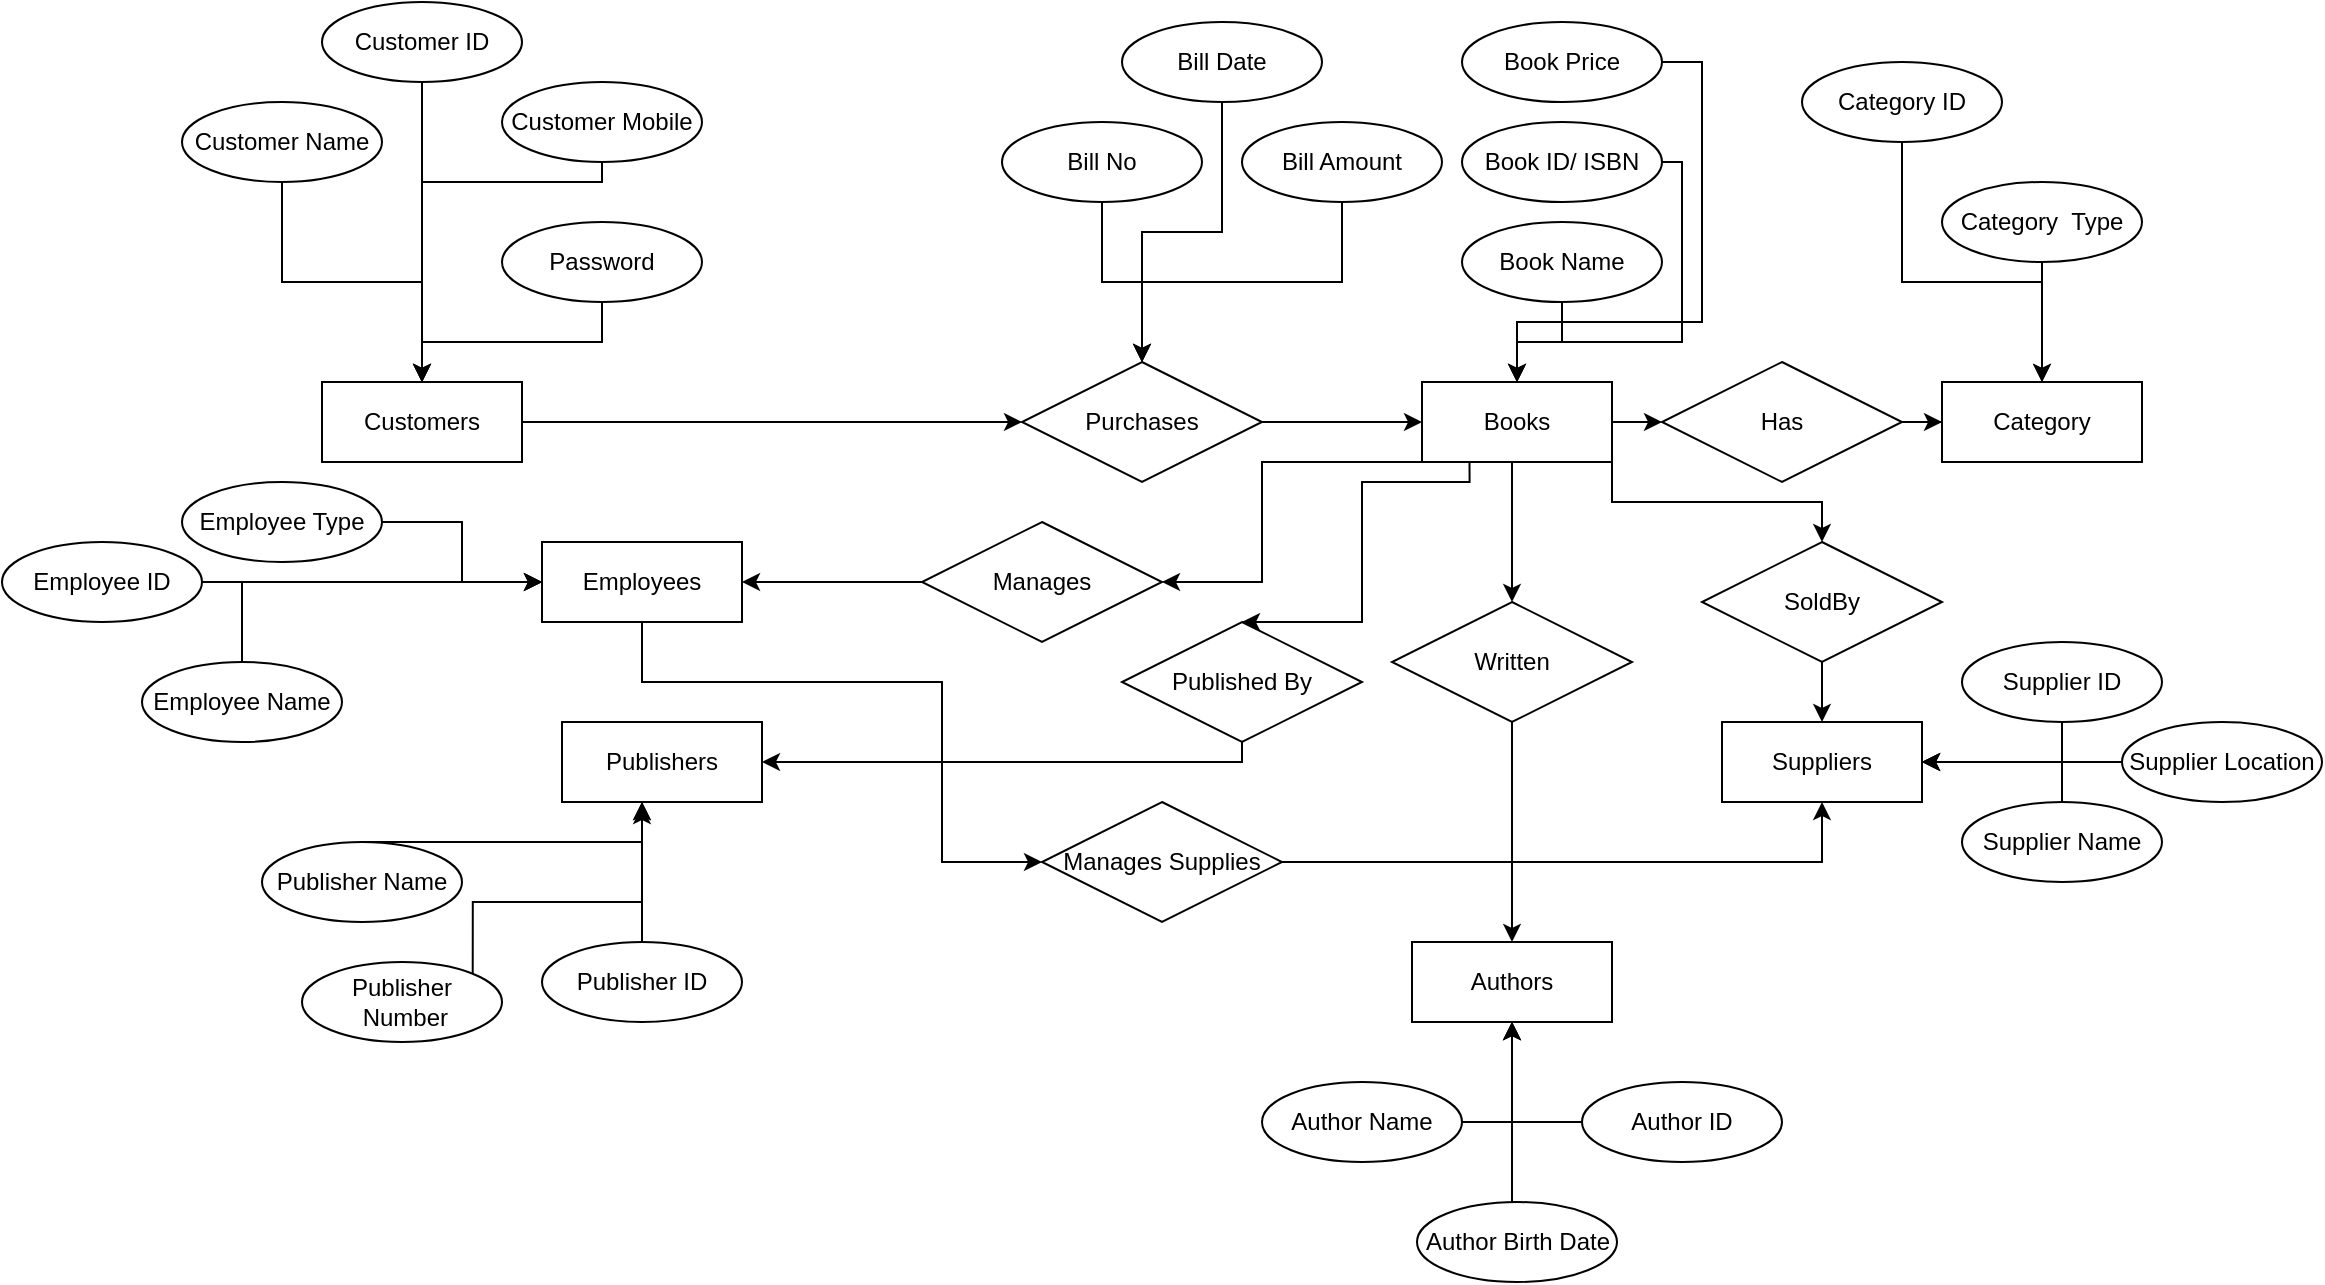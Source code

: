 <mxfile version="13.5.1" type="github">
  <diagram id="R2lEEEUBdFMjLlhIrx00" name="Page-1">
    <mxGraphModel dx="1796" dy="594" grid="1" gridSize="10" guides="1" tooltips="1" connect="1" arrows="1" fold="1" page="1" pageScale="1" pageWidth="850" pageHeight="1100" math="0" shadow="0" extFonts="Permanent Marker^https://fonts.googleapis.com/css?family=Permanent+Marker">
      <root>
        <mxCell id="0" />
        <mxCell id="1" parent="0" />
        <mxCell id="deaUnhrbm18fLQYKPsMd-12" style="edgeStyle=orthogonalEdgeStyle;rounded=0;orthogonalLoop=1;jettySize=auto;html=1;entryX=0;entryY=0.5;entryDx=0;entryDy=0;" edge="1" parent="1" source="deaUnhrbm18fLQYKPsMd-1" target="deaUnhrbm18fLQYKPsMd-8">
          <mxGeometry relative="1" as="geometry" />
        </mxCell>
        <mxCell id="deaUnhrbm18fLQYKPsMd-1" value="Customers" style="whiteSpace=wrap;html=1;align=center;" vertex="1" parent="1">
          <mxGeometry x="-70" y="190" width="100" height="40" as="geometry" />
        </mxCell>
        <mxCell id="deaUnhrbm18fLQYKPsMd-46" value="" style="edgeStyle=orthogonalEdgeStyle;rounded=0;orthogonalLoop=1;jettySize=auto;html=1;" edge="1" parent="1" source="deaUnhrbm18fLQYKPsMd-2" target="deaUnhrbm18fLQYKPsMd-45">
          <mxGeometry relative="1" as="geometry">
            <Array as="points">
              <mxPoint x="90" y="340" />
              <mxPoint x="240" y="340" />
            </Array>
          </mxGeometry>
        </mxCell>
        <mxCell id="deaUnhrbm18fLQYKPsMd-2" value="Employees" style="whiteSpace=wrap;html=1;align=center;" vertex="1" parent="1">
          <mxGeometry x="40" y="270" width="100" height="40" as="geometry" />
        </mxCell>
        <mxCell id="deaUnhrbm18fLQYKPsMd-15" style="edgeStyle=orthogonalEdgeStyle;rounded=0;orthogonalLoop=1;jettySize=auto;html=1;exitX=0.5;exitY=1;exitDx=0;exitDy=0;" edge="1" parent="1" source="deaUnhrbm18fLQYKPsMd-3" target="deaUnhrbm18fLQYKPsMd-14">
          <mxGeometry relative="1" as="geometry">
            <Array as="points">
              <mxPoint x="525" y="220" />
            </Array>
          </mxGeometry>
        </mxCell>
        <mxCell id="deaUnhrbm18fLQYKPsMd-26" style="edgeStyle=orthogonalEdgeStyle;rounded=0;orthogonalLoop=1;jettySize=auto;html=1;exitX=0;exitY=1;exitDx=0;exitDy=0;entryX=1;entryY=0.5;entryDx=0;entryDy=0;" edge="1" parent="1" source="deaUnhrbm18fLQYKPsMd-3" target="deaUnhrbm18fLQYKPsMd-25">
          <mxGeometry relative="1" as="geometry">
            <Array as="points">
              <mxPoint x="400" y="230" />
              <mxPoint x="400" y="290" />
            </Array>
          </mxGeometry>
        </mxCell>
        <mxCell id="deaUnhrbm18fLQYKPsMd-29" style="edgeStyle=orthogonalEdgeStyle;rounded=0;orthogonalLoop=1;jettySize=auto;html=1;exitX=1;exitY=1;exitDx=0;exitDy=0;entryX=0.5;entryY=0;entryDx=0;entryDy=0;" edge="1" parent="1" source="deaUnhrbm18fLQYKPsMd-3" target="deaUnhrbm18fLQYKPsMd-28">
          <mxGeometry relative="1" as="geometry" />
        </mxCell>
        <mxCell id="deaUnhrbm18fLQYKPsMd-37" style="edgeStyle=orthogonalEdgeStyle;rounded=0;orthogonalLoop=1;jettySize=auto;html=1;exitX=1;exitY=0.5;exitDx=0;exitDy=0;entryX=0;entryY=0.5;entryDx=0;entryDy=0;" edge="1" parent="1" source="deaUnhrbm18fLQYKPsMd-3" target="deaUnhrbm18fLQYKPsMd-32">
          <mxGeometry relative="1" as="geometry" />
        </mxCell>
        <mxCell id="deaUnhrbm18fLQYKPsMd-49" style="edgeStyle=orthogonalEdgeStyle;rounded=0;orthogonalLoop=1;jettySize=auto;html=1;exitX=0.25;exitY=1;exitDx=0;exitDy=0;entryX=0.5;entryY=0;entryDx=0;entryDy=0;" edge="1" parent="1" source="deaUnhrbm18fLQYKPsMd-3" target="deaUnhrbm18fLQYKPsMd-48">
          <mxGeometry relative="1" as="geometry">
            <Array as="points">
              <mxPoint x="504" y="240" />
              <mxPoint x="450" y="240" />
              <mxPoint x="450" y="310" />
            </Array>
          </mxGeometry>
        </mxCell>
        <mxCell id="deaUnhrbm18fLQYKPsMd-3" value="Books" style="whiteSpace=wrap;html=1;align=center;" vertex="1" parent="1">
          <mxGeometry x="480" y="190" width="95" height="40" as="geometry" />
        </mxCell>
        <mxCell id="deaUnhrbm18fLQYKPsMd-4" value="Category" style="whiteSpace=wrap;html=1;align=center;" vertex="1" parent="1">
          <mxGeometry x="740" y="190" width="100" height="40" as="geometry" />
        </mxCell>
        <mxCell id="deaUnhrbm18fLQYKPsMd-6" value="Authors" style="whiteSpace=wrap;html=1;align=center;" vertex="1" parent="1">
          <mxGeometry x="475" y="470" width="100" height="40" as="geometry" />
        </mxCell>
        <mxCell id="deaUnhrbm18fLQYKPsMd-10" style="edgeStyle=orthogonalEdgeStyle;rounded=0;orthogonalLoop=1;jettySize=auto;html=1;entryX=0.5;entryY=0;entryDx=0;entryDy=0;" edge="1" parent="1" source="deaUnhrbm18fLQYKPsMd-7" target="deaUnhrbm18fLQYKPsMd-8">
          <mxGeometry relative="1" as="geometry" />
        </mxCell>
        <mxCell id="deaUnhrbm18fLQYKPsMd-7" value="Bill No" style="ellipse;whiteSpace=wrap;html=1;align=center;" vertex="1" parent="1">
          <mxGeometry x="270" y="60" width="100" height="40" as="geometry" />
        </mxCell>
        <mxCell id="deaUnhrbm18fLQYKPsMd-13" style="edgeStyle=orthogonalEdgeStyle;rounded=0;orthogonalLoop=1;jettySize=auto;html=1;entryX=0;entryY=0.5;entryDx=0;entryDy=0;" edge="1" parent="1" source="deaUnhrbm18fLQYKPsMd-8" target="deaUnhrbm18fLQYKPsMd-3">
          <mxGeometry relative="1" as="geometry" />
        </mxCell>
        <mxCell id="deaUnhrbm18fLQYKPsMd-8" value="Purchases" style="shape=rhombus;perimeter=rhombusPerimeter;whiteSpace=wrap;html=1;align=center;" vertex="1" parent="1">
          <mxGeometry x="280" y="180" width="120" height="60" as="geometry" />
        </mxCell>
        <mxCell id="deaUnhrbm18fLQYKPsMd-11" style="edgeStyle=orthogonalEdgeStyle;rounded=0;orthogonalLoop=1;jettySize=auto;html=1;exitX=0.5;exitY=1;exitDx=0;exitDy=0;entryX=0.5;entryY=0;entryDx=0;entryDy=0;" edge="1" parent="1" source="deaUnhrbm18fLQYKPsMd-9" target="deaUnhrbm18fLQYKPsMd-8">
          <mxGeometry relative="1" as="geometry">
            <mxPoint x="370" y="160" as="targetPoint" />
          </mxGeometry>
        </mxCell>
        <mxCell id="deaUnhrbm18fLQYKPsMd-9" value="Bill Amount" style="ellipse;whiteSpace=wrap;html=1;align=center;" vertex="1" parent="1">
          <mxGeometry x="390" y="60" width="100" height="40" as="geometry" />
        </mxCell>
        <mxCell id="deaUnhrbm18fLQYKPsMd-16" style="edgeStyle=orthogonalEdgeStyle;rounded=0;orthogonalLoop=1;jettySize=auto;html=1;exitX=0.5;exitY=1;exitDx=0;exitDy=0;entryX=0.5;entryY=0;entryDx=0;entryDy=0;" edge="1" parent="1" source="deaUnhrbm18fLQYKPsMd-14" target="deaUnhrbm18fLQYKPsMd-6">
          <mxGeometry relative="1" as="geometry" />
        </mxCell>
        <mxCell id="deaUnhrbm18fLQYKPsMd-14" value="Written" style="shape=rhombus;perimeter=rhombusPerimeter;whiteSpace=wrap;html=1;align=center;" vertex="1" parent="1">
          <mxGeometry x="465" y="300" width="120" height="60" as="geometry" />
        </mxCell>
        <mxCell id="deaUnhrbm18fLQYKPsMd-21" value="" style="edgeStyle=orthogonalEdgeStyle;rounded=0;orthogonalLoop=1;jettySize=auto;html=1;" edge="1" parent="1" source="deaUnhrbm18fLQYKPsMd-17" target="deaUnhrbm18fLQYKPsMd-1">
          <mxGeometry relative="1" as="geometry" />
        </mxCell>
        <mxCell id="deaUnhrbm18fLQYKPsMd-17" value="Password" style="ellipse;whiteSpace=wrap;html=1;align=center;" vertex="1" parent="1">
          <mxGeometry x="20" y="110" width="100" height="40" as="geometry" />
        </mxCell>
        <mxCell id="deaUnhrbm18fLQYKPsMd-22" style="edgeStyle=orthogonalEdgeStyle;rounded=0;orthogonalLoop=1;jettySize=auto;html=1;exitX=0.5;exitY=1;exitDx=0;exitDy=0;entryX=0.5;entryY=0;entryDx=0;entryDy=0;" edge="1" parent="1" source="deaUnhrbm18fLQYKPsMd-18" target="deaUnhrbm18fLQYKPsMd-1">
          <mxGeometry relative="1" as="geometry">
            <mxPoint x="130" y="190" as="targetPoint" />
            <Array as="points">
              <mxPoint x="70" y="90" />
              <mxPoint x="-20" y="90" />
            </Array>
          </mxGeometry>
        </mxCell>
        <mxCell id="deaUnhrbm18fLQYKPsMd-18" value="Customer Mobile" style="ellipse;whiteSpace=wrap;html=1;align=center;" vertex="1" parent="1">
          <mxGeometry x="20" y="40" width="100" height="40" as="geometry" />
        </mxCell>
        <mxCell id="deaUnhrbm18fLQYKPsMd-20" value="" style="edgeStyle=orthogonalEdgeStyle;rounded=0;orthogonalLoop=1;jettySize=auto;html=1;" edge="1" parent="1" source="deaUnhrbm18fLQYKPsMd-19" target="deaUnhrbm18fLQYKPsMd-1">
          <mxGeometry relative="1" as="geometry" />
        </mxCell>
        <mxCell id="deaUnhrbm18fLQYKPsMd-19" value="Customer ID" style="ellipse;whiteSpace=wrap;html=1;align=center;" vertex="1" parent="1">
          <mxGeometry x="-70" width="100" height="40" as="geometry" />
        </mxCell>
        <mxCell id="deaUnhrbm18fLQYKPsMd-24" value="" style="edgeStyle=orthogonalEdgeStyle;rounded=0;orthogonalLoop=1;jettySize=auto;html=1;" edge="1" parent="1" source="deaUnhrbm18fLQYKPsMd-23" target="deaUnhrbm18fLQYKPsMd-1">
          <mxGeometry relative="1" as="geometry" />
        </mxCell>
        <mxCell id="deaUnhrbm18fLQYKPsMd-23" value="Customer Name" style="ellipse;whiteSpace=wrap;html=1;align=center;" vertex="1" parent="1">
          <mxGeometry x="-140" y="50" width="100" height="40" as="geometry" />
        </mxCell>
        <mxCell id="deaUnhrbm18fLQYKPsMd-27" style="edgeStyle=orthogonalEdgeStyle;rounded=0;orthogonalLoop=1;jettySize=auto;html=1;entryX=1;entryY=0.5;entryDx=0;entryDy=0;" edge="1" parent="1" source="deaUnhrbm18fLQYKPsMd-25" target="deaUnhrbm18fLQYKPsMd-2">
          <mxGeometry relative="1" as="geometry">
            <Array as="points">
              <mxPoint x="210" y="290" />
              <mxPoint x="210" y="290" />
            </Array>
          </mxGeometry>
        </mxCell>
        <mxCell id="deaUnhrbm18fLQYKPsMd-25" value="Manages" style="shape=rhombus;perimeter=rhombusPerimeter;whiteSpace=wrap;html=1;align=center;" vertex="1" parent="1">
          <mxGeometry x="230" y="260" width="120" height="60" as="geometry" />
        </mxCell>
        <mxCell id="deaUnhrbm18fLQYKPsMd-31" style="edgeStyle=orthogonalEdgeStyle;rounded=0;orthogonalLoop=1;jettySize=auto;html=1;exitX=0.5;exitY=1;exitDx=0;exitDy=0;entryX=0.5;entryY=0;entryDx=0;entryDy=0;" edge="1" parent="1" source="deaUnhrbm18fLQYKPsMd-28" target="deaUnhrbm18fLQYKPsMd-30">
          <mxGeometry relative="1" as="geometry" />
        </mxCell>
        <mxCell id="deaUnhrbm18fLQYKPsMd-28" value="SoldBy&lt;br&gt;" style="shape=rhombus;perimeter=rhombusPerimeter;whiteSpace=wrap;html=1;align=center;" vertex="1" parent="1">
          <mxGeometry x="620" y="270" width="120" height="60" as="geometry" />
        </mxCell>
        <mxCell id="deaUnhrbm18fLQYKPsMd-30" value="Suppliers" style="whiteSpace=wrap;html=1;align=center;" vertex="1" parent="1">
          <mxGeometry x="630" y="360" width="100" height="40" as="geometry" />
        </mxCell>
        <mxCell id="deaUnhrbm18fLQYKPsMd-58" value="" style="edgeStyle=orthogonalEdgeStyle;rounded=0;orthogonalLoop=1;jettySize=auto;html=1;" edge="1" parent="1" source="deaUnhrbm18fLQYKPsMd-32" target="deaUnhrbm18fLQYKPsMd-4">
          <mxGeometry relative="1" as="geometry" />
        </mxCell>
        <mxCell id="deaUnhrbm18fLQYKPsMd-32" value="Has" style="shape=rhombus;perimeter=rhombusPerimeter;whiteSpace=wrap;html=1;align=center;rotation=0;" vertex="1" parent="1">
          <mxGeometry x="600" y="180" width="120" height="60" as="geometry" />
        </mxCell>
        <mxCell id="deaUnhrbm18fLQYKPsMd-36" style="edgeStyle=orthogonalEdgeStyle;rounded=0;orthogonalLoop=1;jettySize=auto;html=1;exitX=0.5;exitY=1;exitDx=0;exitDy=0;entryX=0.5;entryY=0;entryDx=0;entryDy=0;" edge="1" parent="1" source="deaUnhrbm18fLQYKPsMd-35" target="deaUnhrbm18fLQYKPsMd-8">
          <mxGeometry relative="1" as="geometry">
            <mxPoint x="300" y="170" as="targetPoint" />
          </mxGeometry>
        </mxCell>
        <mxCell id="deaUnhrbm18fLQYKPsMd-35" value="Bill Date" style="ellipse;whiteSpace=wrap;html=1;align=center;" vertex="1" parent="1">
          <mxGeometry x="330" y="10" width="100" height="40" as="geometry" />
        </mxCell>
        <mxCell id="deaUnhrbm18fLQYKPsMd-40" value="" style="edgeStyle=orthogonalEdgeStyle;rounded=0;orthogonalLoop=1;jettySize=auto;html=1;" edge="1" parent="1" source="deaUnhrbm18fLQYKPsMd-39" target="deaUnhrbm18fLQYKPsMd-4">
          <mxGeometry relative="1" as="geometry" />
        </mxCell>
        <mxCell id="deaUnhrbm18fLQYKPsMd-39" value="Category &amp;nbsp;Type" style="ellipse;whiteSpace=wrap;html=1;align=center;" vertex="1" parent="1">
          <mxGeometry x="740" y="90" width="100" height="40" as="geometry" />
        </mxCell>
        <mxCell id="deaUnhrbm18fLQYKPsMd-42" value="" style="edgeStyle=orthogonalEdgeStyle;rounded=0;orthogonalLoop=1;jettySize=auto;html=1;" edge="1" parent="1" source="deaUnhrbm18fLQYKPsMd-41" target="deaUnhrbm18fLQYKPsMd-4">
          <mxGeometry relative="1" as="geometry">
            <Array as="points">
              <mxPoint x="720" y="140" />
              <mxPoint x="790" y="140" />
            </Array>
          </mxGeometry>
        </mxCell>
        <mxCell id="deaUnhrbm18fLQYKPsMd-41" value="Category ID" style="ellipse;whiteSpace=wrap;html=1;align=center;" vertex="1" parent="1">
          <mxGeometry x="670" y="30" width="100" height="40" as="geometry" />
        </mxCell>
        <mxCell id="deaUnhrbm18fLQYKPsMd-43" value="Publishers" style="whiteSpace=wrap;html=1;align=center;" vertex="1" parent="1">
          <mxGeometry x="50" y="360" width="100" height="40" as="geometry" />
        </mxCell>
        <mxCell id="deaUnhrbm18fLQYKPsMd-51" style="edgeStyle=orthogonalEdgeStyle;rounded=0;orthogonalLoop=1;jettySize=auto;html=1;exitX=1;exitY=0.5;exitDx=0;exitDy=0;entryX=0.5;entryY=1;entryDx=0;entryDy=0;" edge="1" parent="1" source="deaUnhrbm18fLQYKPsMd-45" target="deaUnhrbm18fLQYKPsMd-30">
          <mxGeometry relative="1" as="geometry" />
        </mxCell>
        <mxCell id="deaUnhrbm18fLQYKPsMd-45" value="Manages Supplies" style="shape=rhombus;perimeter=rhombusPerimeter;whiteSpace=wrap;html=1;align=center;" vertex="1" parent="1">
          <mxGeometry x="290" y="400" width="120" height="60" as="geometry" />
        </mxCell>
        <mxCell id="deaUnhrbm18fLQYKPsMd-59" style="edgeStyle=orthogonalEdgeStyle;rounded=0;orthogonalLoop=1;jettySize=auto;html=1;exitX=0.5;exitY=1;exitDx=0;exitDy=0;entryX=1;entryY=0.5;entryDx=0;entryDy=0;" edge="1" parent="1" source="deaUnhrbm18fLQYKPsMd-48" target="deaUnhrbm18fLQYKPsMd-43">
          <mxGeometry relative="1" as="geometry">
            <Array as="points">
              <mxPoint x="390" y="380" />
            </Array>
          </mxGeometry>
        </mxCell>
        <mxCell id="deaUnhrbm18fLQYKPsMd-48" value="Published By" style="shape=rhombus;perimeter=rhombusPerimeter;whiteSpace=wrap;html=1;align=center;" vertex="1" parent="1">
          <mxGeometry x="330" y="310" width="120" height="60" as="geometry" />
        </mxCell>
        <mxCell id="deaUnhrbm18fLQYKPsMd-55" style="edgeStyle=orthogonalEdgeStyle;rounded=0;orthogonalLoop=1;jettySize=auto;html=1;exitX=1;exitY=0.5;exitDx=0;exitDy=0;entryX=0.5;entryY=0;entryDx=0;entryDy=0;" edge="1" parent="1" source="deaUnhrbm18fLQYKPsMd-52" target="deaUnhrbm18fLQYKPsMd-3">
          <mxGeometry relative="1" as="geometry">
            <Array as="points">
              <mxPoint x="620" y="30" />
              <mxPoint x="620" y="160" />
              <mxPoint x="528" y="160" />
            </Array>
          </mxGeometry>
        </mxCell>
        <mxCell id="deaUnhrbm18fLQYKPsMd-52" value="Book Price" style="ellipse;whiteSpace=wrap;html=1;align=center;" vertex="1" parent="1">
          <mxGeometry x="500" y="10" width="100" height="40" as="geometry" />
        </mxCell>
        <mxCell id="deaUnhrbm18fLQYKPsMd-56" style="edgeStyle=orthogonalEdgeStyle;rounded=0;orthogonalLoop=1;jettySize=auto;html=1;exitX=1;exitY=0.5;exitDx=0;exitDy=0;entryX=0.5;entryY=0;entryDx=0;entryDy=0;" edge="1" parent="1" source="deaUnhrbm18fLQYKPsMd-53" target="deaUnhrbm18fLQYKPsMd-3">
          <mxGeometry relative="1" as="geometry">
            <Array as="points">
              <mxPoint x="610" y="80" />
              <mxPoint x="610" y="170" />
              <mxPoint x="528" y="170" />
            </Array>
          </mxGeometry>
        </mxCell>
        <mxCell id="deaUnhrbm18fLQYKPsMd-53" value="Book ID/ ISBN" style="ellipse;whiteSpace=wrap;html=1;align=center;" vertex="1" parent="1">
          <mxGeometry x="500" y="60" width="100" height="40" as="geometry" />
        </mxCell>
        <mxCell id="deaUnhrbm18fLQYKPsMd-57" style="edgeStyle=orthogonalEdgeStyle;rounded=0;orthogonalLoop=1;jettySize=auto;html=1;exitX=0.5;exitY=1;exitDx=0;exitDy=0;entryX=0.5;entryY=0;entryDx=0;entryDy=0;" edge="1" parent="1" source="deaUnhrbm18fLQYKPsMd-54" target="deaUnhrbm18fLQYKPsMd-3">
          <mxGeometry relative="1" as="geometry" />
        </mxCell>
        <mxCell id="deaUnhrbm18fLQYKPsMd-54" value="Book Name" style="ellipse;whiteSpace=wrap;html=1;align=center;" vertex="1" parent="1">
          <mxGeometry x="500" y="110" width="100" height="40" as="geometry" />
        </mxCell>
        <mxCell id="deaUnhrbm18fLQYKPsMd-63" style="edgeStyle=orthogonalEdgeStyle;rounded=0;orthogonalLoop=1;jettySize=auto;html=1;exitX=0.5;exitY=1;exitDx=0;exitDy=0;entryX=1;entryY=0.5;entryDx=0;entryDy=0;" edge="1" parent="1" source="deaUnhrbm18fLQYKPsMd-60" target="deaUnhrbm18fLQYKPsMd-30">
          <mxGeometry relative="1" as="geometry">
            <mxPoint x="750" y="380" as="targetPoint" />
            <Array as="points">
              <mxPoint x="800" y="380" />
            </Array>
          </mxGeometry>
        </mxCell>
        <mxCell id="deaUnhrbm18fLQYKPsMd-60" value="Supplier ID" style="ellipse;whiteSpace=wrap;html=1;align=center;" vertex="1" parent="1">
          <mxGeometry x="750" y="320" width="100" height="40" as="geometry" />
        </mxCell>
        <mxCell id="deaUnhrbm18fLQYKPsMd-66" style="edgeStyle=orthogonalEdgeStyle;rounded=0;orthogonalLoop=1;jettySize=auto;html=1;exitX=0.5;exitY=0;exitDx=0;exitDy=0;entryX=1;entryY=0.5;entryDx=0;entryDy=0;" edge="1" parent="1" source="deaUnhrbm18fLQYKPsMd-61" target="deaUnhrbm18fLQYKPsMd-30">
          <mxGeometry relative="1" as="geometry" />
        </mxCell>
        <mxCell id="deaUnhrbm18fLQYKPsMd-61" value="Supplier Name" style="ellipse;whiteSpace=wrap;html=1;align=center;" vertex="1" parent="1">
          <mxGeometry x="750" y="400" width="100" height="40" as="geometry" />
        </mxCell>
        <mxCell id="deaUnhrbm18fLQYKPsMd-65" style="edgeStyle=orthogonalEdgeStyle;rounded=0;orthogonalLoop=1;jettySize=auto;html=1;exitX=0;exitY=0.5;exitDx=0;exitDy=0;" edge="1" parent="1" source="deaUnhrbm18fLQYKPsMd-62">
          <mxGeometry relative="1" as="geometry">
            <mxPoint x="730" y="380" as="targetPoint" />
          </mxGeometry>
        </mxCell>
        <mxCell id="deaUnhrbm18fLQYKPsMd-62" value="Supplier Location" style="ellipse;whiteSpace=wrap;html=1;align=center;" vertex="1" parent="1">
          <mxGeometry x="830" y="360" width="100" height="40" as="geometry" />
        </mxCell>
        <mxCell id="deaUnhrbm18fLQYKPsMd-77" style="edgeStyle=orthogonalEdgeStyle;rounded=0;orthogonalLoop=1;jettySize=auto;html=1;" edge="1" parent="1" source="deaUnhrbm18fLQYKPsMd-67">
          <mxGeometry relative="1" as="geometry">
            <mxPoint x="40" y="290" as="targetPoint" />
            <Array as="points">
              <mxPoint x="-50" y="290" />
              <mxPoint x="-50" y="290" />
            </Array>
          </mxGeometry>
        </mxCell>
        <mxCell id="deaUnhrbm18fLQYKPsMd-67" value="Employee ID" style="ellipse;whiteSpace=wrap;html=1;align=center;" vertex="1" parent="1">
          <mxGeometry x="-230" y="270" width="100" height="40" as="geometry" />
        </mxCell>
        <mxCell id="deaUnhrbm18fLQYKPsMd-76" style="edgeStyle=orthogonalEdgeStyle;rounded=0;orthogonalLoop=1;jettySize=auto;html=1;entryX=0;entryY=0.5;entryDx=0;entryDy=0;" edge="1" parent="1" source="deaUnhrbm18fLQYKPsMd-68" target="deaUnhrbm18fLQYKPsMd-2">
          <mxGeometry relative="1" as="geometry" />
        </mxCell>
        <mxCell id="deaUnhrbm18fLQYKPsMd-68" value="Employee Type" style="ellipse;whiteSpace=wrap;html=1;align=center;" vertex="1" parent="1">
          <mxGeometry x="-140" y="240" width="100" height="40" as="geometry" />
        </mxCell>
        <mxCell id="deaUnhrbm18fLQYKPsMd-78" style="edgeStyle=orthogonalEdgeStyle;rounded=0;orthogonalLoop=1;jettySize=auto;html=1;" edge="1" parent="1" source="deaUnhrbm18fLQYKPsMd-69">
          <mxGeometry relative="1" as="geometry">
            <mxPoint x="40" y="290" as="targetPoint" />
            <Array as="points">
              <mxPoint x="-110" y="290" />
            </Array>
          </mxGeometry>
        </mxCell>
        <mxCell id="deaUnhrbm18fLQYKPsMd-69" value="Employee Name" style="ellipse;whiteSpace=wrap;html=1;align=center;" vertex="1" parent="1">
          <mxGeometry x="-160" y="330" width="100" height="40" as="geometry" />
        </mxCell>
        <mxCell id="deaUnhrbm18fLQYKPsMd-82" style="edgeStyle=orthogonalEdgeStyle;rounded=0;orthogonalLoop=1;jettySize=auto;html=1;" edge="1" parent="1" source="deaUnhrbm18fLQYKPsMd-79" target="deaUnhrbm18fLQYKPsMd-43">
          <mxGeometry relative="1" as="geometry">
            <Array as="points">
              <mxPoint x="90" y="420" />
            </Array>
          </mxGeometry>
        </mxCell>
        <mxCell id="deaUnhrbm18fLQYKPsMd-79" value="Publisher Name" style="ellipse;whiteSpace=wrap;html=1;align=center;" vertex="1" parent="1">
          <mxGeometry x="-100" y="420" width="100" height="40" as="geometry" />
        </mxCell>
        <mxCell id="deaUnhrbm18fLQYKPsMd-84" style="edgeStyle=orthogonalEdgeStyle;rounded=0;orthogonalLoop=1;jettySize=auto;html=1;exitX=0.5;exitY=0;exitDx=0;exitDy=0;entryX=0.4;entryY=1.05;entryDx=0;entryDy=0;entryPerimeter=0;" edge="1" parent="1" source="deaUnhrbm18fLQYKPsMd-80" target="deaUnhrbm18fLQYKPsMd-43">
          <mxGeometry relative="1" as="geometry" />
        </mxCell>
        <mxCell id="deaUnhrbm18fLQYKPsMd-80" value="Publisher ID" style="ellipse;whiteSpace=wrap;html=1;align=center;" vertex="1" parent="1">
          <mxGeometry x="40" y="470" width="100" height="40" as="geometry" />
        </mxCell>
        <mxCell id="deaUnhrbm18fLQYKPsMd-87" style="edgeStyle=orthogonalEdgeStyle;rounded=0;orthogonalLoop=1;jettySize=auto;html=1;exitX=1;exitY=0;exitDx=0;exitDy=0;" edge="1" parent="1" source="deaUnhrbm18fLQYKPsMd-85" target="deaUnhrbm18fLQYKPsMd-43">
          <mxGeometry relative="1" as="geometry">
            <mxPoint x="90" y="400" as="targetPoint" />
            <Array as="points">
              <mxPoint x="5" y="450" />
              <mxPoint x="90" y="450" />
            </Array>
          </mxGeometry>
        </mxCell>
        <mxCell id="deaUnhrbm18fLQYKPsMd-85" value="Publisher &amp;nbsp;Number" style="ellipse;whiteSpace=wrap;html=1;align=center;" vertex="1" parent="1">
          <mxGeometry x="-80" y="480" width="100" height="40" as="geometry" />
        </mxCell>
        <mxCell id="deaUnhrbm18fLQYKPsMd-91" style="edgeStyle=orthogonalEdgeStyle;rounded=0;orthogonalLoop=1;jettySize=auto;html=1;exitX=1;exitY=0.5;exitDx=0;exitDy=0;entryX=0.5;entryY=1;entryDx=0;entryDy=0;" edge="1" parent="1" source="deaUnhrbm18fLQYKPsMd-88" target="deaUnhrbm18fLQYKPsMd-6">
          <mxGeometry relative="1" as="geometry" />
        </mxCell>
        <mxCell id="deaUnhrbm18fLQYKPsMd-88" value="Author Name" style="ellipse;whiteSpace=wrap;html=1;align=center;" vertex="1" parent="1">
          <mxGeometry x="400" y="540" width="100" height="40" as="geometry" />
        </mxCell>
        <mxCell id="deaUnhrbm18fLQYKPsMd-92" style="edgeStyle=orthogonalEdgeStyle;rounded=0;orthogonalLoop=1;jettySize=auto;html=1;entryX=0.5;entryY=1;entryDx=0;entryDy=0;" edge="1" parent="1" source="deaUnhrbm18fLQYKPsMd-89" target="deaUnhrbm18fLQYKPsMd-6">
          <mxGeometry relative="1" as="geometry">
            <Array as="points">
              <mxPoint x="525" y="560" />
            </Array>
          </mxGeometry>
        </mxCell>
        <mxCell id="deaUnhrbm18fLQYKPsMd-89" value="Author ID" style="ellipse;whiteSpace=wrap;html=1;align=center;" vertex="1" parent="1">
          <mxGeometry x="560" y="540" width="100" height="40" as="geometry" />
        </mxCell>
        <mxCell id="deaUnhrbm18fLQYKPsMd-93" style="edgeStyle=orthogonalEdgeStyle;rounded=0;orthogonalLoop=1;jettySize=auto;html=1;entryX=0.5;entryY=1;entryDx=0;entryDy=0;exitX=0.5;exitY=0;exitDx=0;exitDy=0;" edge="1" parent="1" source="deaUnhrbm18fLQYKPsMd-90" target="deaUnhrbm18fLQYKPsMd-6">
          <mxGeometry relative="1" as="geometry">
            <Array as="points">
              <mxPoint x="525" y="600" />
            </Array>
          </mxGeometry>
        </mxCell>
        <mxCell id="deaUnhrbm18fLQYKPsMd-90" value="Author Birth Date" style="ellipse;whiteSpace=wrap;html=1;align=center;" vertex="1" parent="1">
          <mxGeometry x="477.5" y="600" width="100" height="40" as="geometry" />
        </mxCell>
      </root>
    </mxGraphModel>
  </diagram>
</mxfile>
